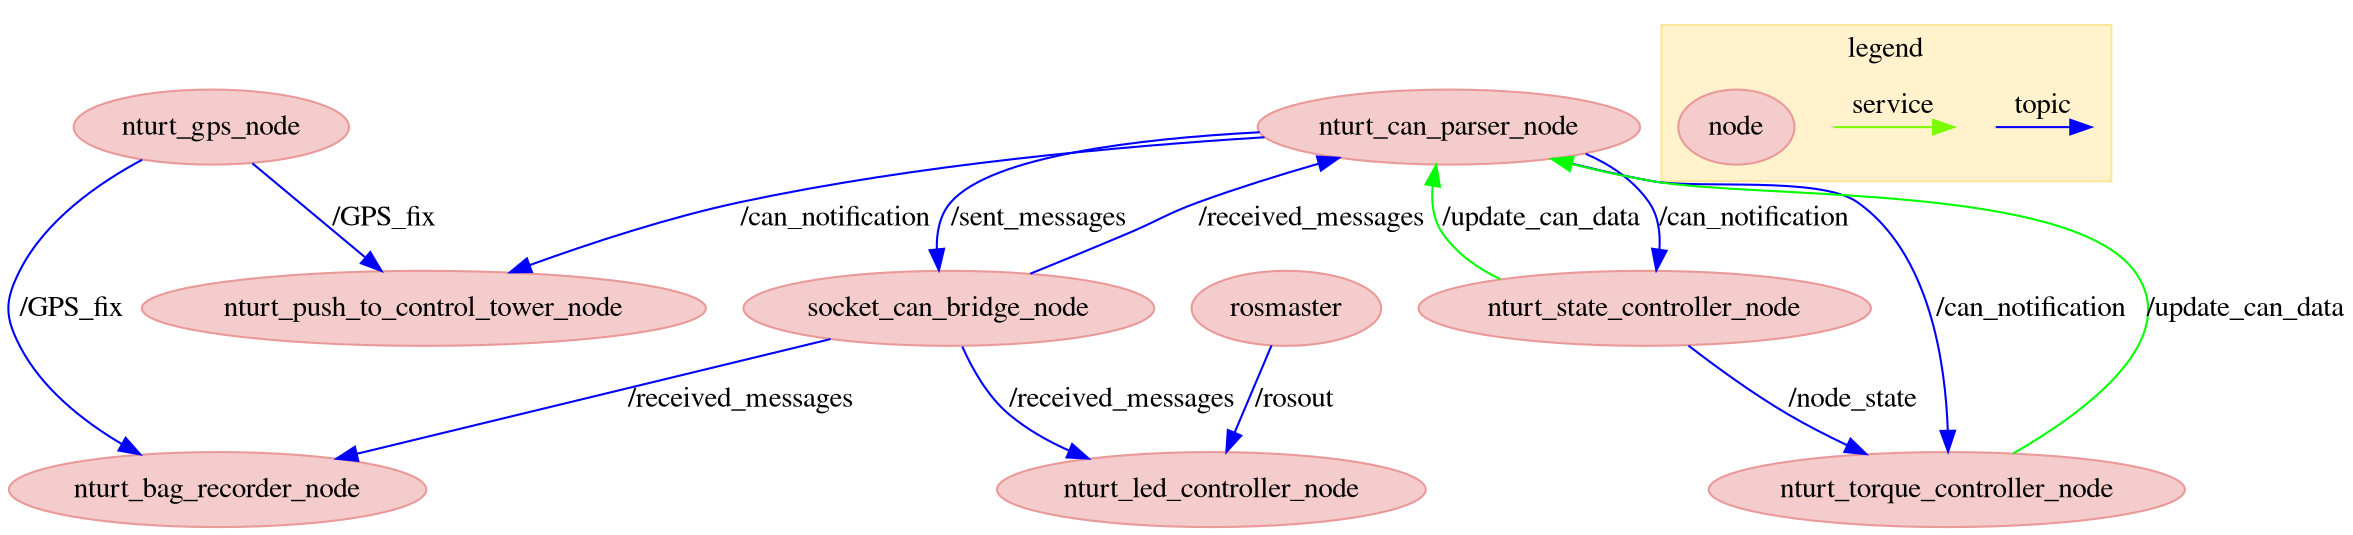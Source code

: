 digraph program_structure {
    graph [fontname="Times"];
    node [shape=ellipse style=filled fontname="Times" color="#ea9999" fillcolor="#f4cccc"];
    edge [fontname="Times" color=blue];
    
    nturt_bag_recorder_node [label=nturt_bag_recorder_node]
    nturt_can_parser_node [label=nturt_can_parser_node]
    nturt_gps_node [label=nturt_gps_node]
    nturt_led_controller_node [label=nturt_led_controller_node]
    nturt_push_to_control_tower_node [label=nturt_push_to_control_tower_node]
    nturt_state_controller_node [label=nturt_state_controller_node]
    nturt_torque_controller_node [label=nturt_torque_controller_node]
    rosmaster [label=rosmaster]
    socket_can_bridge_node [label=socket_can_bridge_node]
    
    nturt_can_parser_node->socket_can_bridge_node [label="/sent_messages"]
    nturt_can_parser_node->nturt_push_to_control_tower_node [label="/can_notification"]
    nturt_can_parser_node->nturt_state_controller_node [label="/can_notification"]
    nturt_can_parser_node->nturt_torque_controller_node [label="/can_notification"]
    nturt_gps_node->nturt_bag_recorder_node [label="/GPS_fix"]
    nturt_gps_node->nturt_push_to_control_tower_node [label="/GPS_fix"]
    nturt_state_controller_node->nturt_torque_controller_node [label="/node_state"]
    rosmaster->nturt_led_controller_node [label="/rosout"]
    socket_can_bridge_node->nturt_bag_recorder_node [label="/received_messages"]
    socket_can_bridge_node->nturt_can_parser_node [label="/received_messages"]
    socket_can_bridge_node->nturt_led_controller_node [label="/received_messages"]
    
    edge [color=green]
    
    nturt_state_controller_node->nturt_can_parser_node [label="/update_can_data"]
    nturt_torque_controller_node->nturt_can_parser_node [label="/update_can_data"]
    
    
    subgraph cluster_legend {
		style=filled
		color="#ffe599"
        fillcolor="#fff2cc"
		label = legend
        {rank=same n0 n1 n2 n3}
        nodes[label="node"]
        n0 [label= "" shape=none height=.0 width=.0]
        n1 [label= "" shape=none height=.0 width=.0]
        n2 [label= "" shape=none height=.0 width=.0]
        n3 [label= "" shape=none height=.0 width=.0]
        n0->n1 [label=topic color=blue]
        n2->n3 [label=service color=lawngreen]
	}
}
